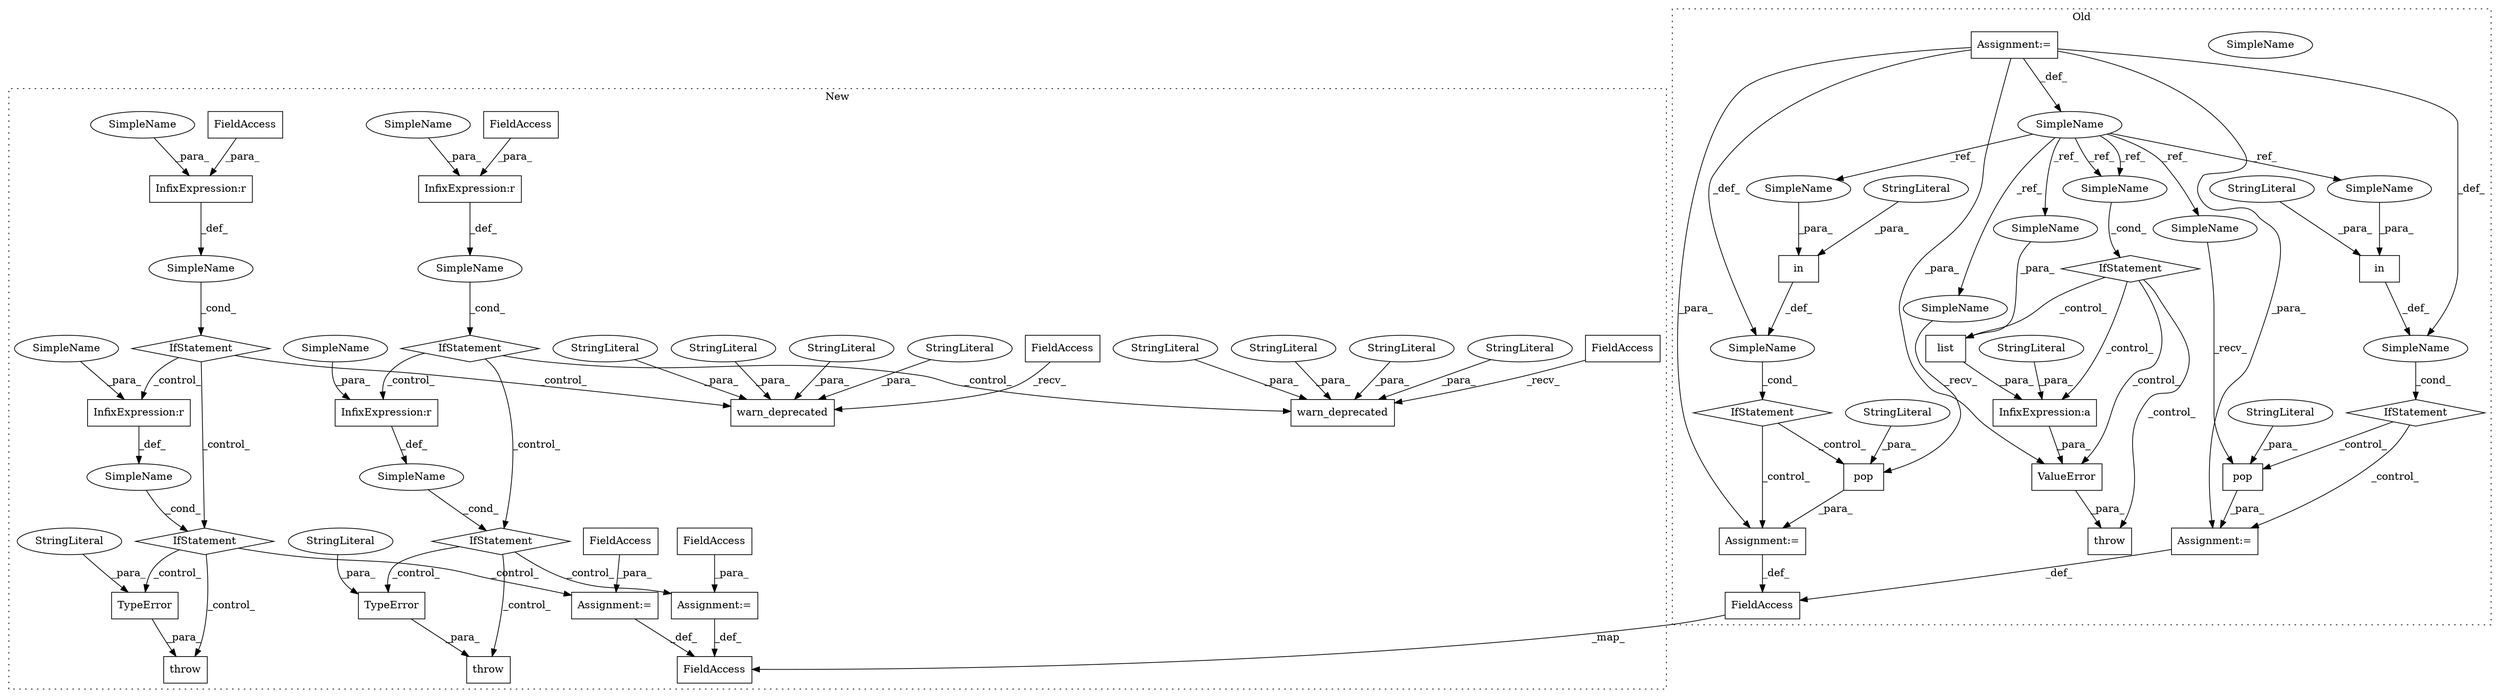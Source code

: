 digraph G {
subgraph cluster0 {
1 [label="pop" a="32" s="16875,16885" l="4,1" shape="box"];
5 [label="SimpleName" a="42" s="16827" l="2" shape="ellipse"];
6 [label="throw" a="53" s="16974" l="6" shape="box"];
7 [label="InfixExpression:a" a="27" s="17016" l="3" shape="box"];
8 [label="in" a="105" s="16843" l="12" shape="box"];
9 [label="SimpleName" a="42" s="16962" l="2" shape="ellipse"];
10 [label="in" a="105" s="16906" l="12" shape="box"];
11 [label="list" a="32" s="17019,17026" l="5,1" shape="box"];
12 [label="pop" a="32" s="16935,16945" l="4,1" shape="box"];
15 [label="SimpleName" a="42" s="" l="" shape="ellipse"];
16 [label="IfStatement" a="25" s="16898,16918" l="8,2" shape="diamond"];
21 [label="SimpleName" a="42" s="" l="" shape="ellipse"];
22 [label="IfStatement" a="25" s="16835,16855" l="8,2" shape="diamond"];
36 [label="ValueError" a="32" s="16980,17027" l="11,1" shape="box"];
37 [label="IfStatement" a="25" s="16958,16964" l="4,2" shape="diamond"];
38 [label="StringLiteral" a="45" s="16991" l="25" shape="ellipse"];
39 [label="StringLiteral" a="45" s="16939" l="6" shape="ellipse"];
40 [label="StringLiteral" a="45" s="16843" l="6" shape="ellipse"];
46 [label="Assignment:=" a="7" s="16827" l="2" shape="box"];
49 [label="StringLiteral" a="45" s="16906" l="6" shape="ellipse"];
52 [label="StringLiteral" a="45" s="16879" l="6" shape="ellipse"];
54 [label="Assignment:=" a="7" s="16871" l="1" shape="box"];
58 [label="Assignment:=" a="7" s="16931" l="1" shape="box"];
61 [label="FieldAccess" a="22" s="17888" l="25" shape="box"];
62 [label="SimpleName" a="42" s="16872" l="2" shape="ellipse"];
63 [label="SimpleName" a="42" s="17024" l="2" shape="ellipse"];
64 [label="SimpleName" a="42" s="16916" l="2" shape="ellipse"];
65 [label="SimpleName" a="42" s="16853" l="2" shape="ellipse"];
66 [label="SimpleName" a="42" s="16932" l="2" shape="ellipse"];
67 [label="SimpleName" a="42" s="16962" l="2" shape="ellipse"];
label = "Old";
style="dotted";
}
subgraph cluster1 {
2 [label="warn_deprecated" a="32" s="17410,17459" l="16,1" shape="box"];
3 [label="SimpleName" a="42" s="" l="" shape="ellipse"];
4 [label="throw" a="53" s="17495" l="6" shape="box"];
13 [label="InfixExpression:r" a="27" s="17475" l="4" shape="box"];
14 [label="InfixExpression:r" a="27" s="17375" l="4" shape="box"];
17 [label="FieldAccess" a="22" s="17393" l="10" shape="box"];
18 [label="SimpleName" a="42" s="" l="" shape="ellipse"];
19 [label="IfStatement" a="25" s="17468,17483" l="4,2" shape="diamond"];
20 [label="FieldAccess" a="22" s="17371" l="4" shape="box"];
23 [label="IfStatement" a="25" s="17367,17383" l="4,2" shape="diamond"];
24 [label="TypeError" a="32" s="17501,17546" l="10,1" shape="box"];
25 [label="InfixExpression:r" a="27" s="17253" l="4" shape="box"];
26 [label="SimpleName" a="42" s="" l="" shape="ellipse"];
27 [label="throw" a="53" s="17273" l="6" shape="box"];
28 [label="InfixExpression:r" a="27" s="17147" l="4" shape="box"];
29 [label="warn_deprecated" a="32" s="17182,17234" l="16,1" shape="box"];
30 [label="FieldAccess" a="22" s="17165" l="10" shape="box"];
31 [label="FieldAccess" a="22" s="17143" l="4" shape="box"];
32 [label="SimpleName" a="42" s="" l="" shape="ellipse"];
33 [label="IfStatement" a="25" s="17243,17261" l="4,2" shape="diamond"];
34 [label="TypeError" a="32" s="17279,17327" l="10,1" shape="box"];
35 [label="IfStatement" a="25" s="17139,17155" l="4,2" shape="diamond"];
41 [label="StringLiteral" a="45" s="17224" l="10" shape="ellipse"];
42 [label="StringLiteral" a="45" s="17441" l="7" shape="ellipse"];
43 [label="StringLiteral" a="45" s="17198" l="5" shape="ellipse"];
44 [label="StringLiteral" a="45" s="17511" l="35" shape="ellipse"];
45 [label="StringLiteral" a="45" s="17449" l="10" shape="ellipse"];
47 [label="Assignment:=" a="7" s="17350" l="1" shape="box"];
48 [label="FieldAccess" a="22" s="17351" l="4" shape="box"];
50 [label="StringLiteral" a="45" s="17289" l="38" shape="ellipse"];
51 [label="StringLiteral" a="45" s="17432" l="8" shape="ellipse"];
53 [label="StringLiteral" a="45" s="17204" l="8" shape="ellipse"];
55 [label="Assignment:=" a="7" s="17566" l="1" shape="box"];
56 [label="FieldAccess" a="22" s="17567" l="4" shape="box"];
57 [label="StringLiteral" a="45" s="17213" l="10" shape="ellipse"];
59 [label="StringLiteral" a="45" s="17426" l="5" shape="ellipse"];
60 [label="FieldAccess" a="22" s="18318" l="25" shape="box"];
68 [label="SimpleName" a="42" s="17257" l="4" shape="ellipse"];
69 [label="SimpleName" a="42" s="17479" l="4" shape="ellipse"];
70 [label="SimpleName" a="42" s="17151" l="4" shape="ellipse"];
71 [label="SimpleName" a="42" s="17379" l="4" shape="ellipse"];
label = "New";
style="dotted";
}
1 -> 54 [label="_para_"];
3 -> 23 [label="_cond_"];
5 -> 64 [label="_ref_"];
5 -> 66 [label="_ref_"];
5 -> 67 [label="_ref_"];
5 -> 67 [label="_ref_"];
5 -> 63 [label="_ref_"];
5 -> 62 [label="_ref_"];
5 -> 65 [label="_ref_"];
7 -> 36 [label="_para_"];
8 -> 21 [label="_def_"];
10 -> 15 [label="_def_"];
11 -> 7 [label="_para_"];
12 -> 58 [label="_para_"];
13 -> 18 [label="_def_"];
14 -> 3 [label="_def_"];
15 -> 16 [label="_cond_"];
16 -> 58 [label="_control_"];
16 -> 12 [label="_control_"];
17 -> 2 [label="_recv_"];
18 -> 19 [label="_cond_"];
19 -> 55 [label="_control_"];
19 -> 24 [label="_control_"];
19 -> 4 [label="_control_"];
20 -> 14 [label="_para_"];
21 -> 22 [label="_cond_"];
22 -> 54 [label="_control_"];
22 -> 1 [label="_control_"];
23 -> 19 [label="_control_"];
23 -> 13 [label="_control_"];
23 -> 2 [label="_control_"];
24 -> 4 [label="_para_"];
25 -> 32 [label="_def_"];
26 -> 35 [label="_cond_"];
28 -> 26 [label="_def_"];
30 -> 29 [label="_recv_"];
31 -> 28 [label="_para_"];
32 -> 33 [label="_cond_"];
33 -> 34 [label="_control_"];
33 -> 47 [label="_control_"];
33 -> 27 [label="_control_"];
34 -> 27 [label="_para_"];
35 -> 25 [label="_control_"];
35 -> 29 [label="_control_"];
35 -> 33 [label="_control_"];
36 -> 6 [label="_para_"];
37 -> 11 [label="_control_"];
37 -> 7 [label="_control_"];
37 -> 36 [label="_control_"];
37 -> 6 [label="_control_"];
38 -> 7 [label="_para_"];
39 -> 12 [label="_para_"];
40 -> 8 [label="_para_"];
41 -> 29 [label="_para_"];
42 -> 2 [label="_para_"];
43 -> 29 [label="_para_"];
44 -> 24 [label="_para_"];
45 -> 2 [label="_para_"];
46 -> 15 [label="_def_"];
46 -> 21 [label="_def_"];
46 -> 5 [label="_def_"];
46 -> 54 [label="_para_"];
46 -> 36 [label="_para_"];
46 -> 58 [label="_para_"];
47 -> 60 [label="_def_"];
48 -> 47 [label="_para_"];
49 -> 10 [label="_para_"];
50 -> 34 [label="_para_"];
51 -> 2 [label="_para_"];
52 -> 1 [label="_para_"];
53 -> 29 [label="_para_"];
54 -> 61 [label="_def_"];
55 -> 60 [label="_def_"];
56 -> 55 [label="_para_"];
57 -> 29 [label="_para_"];
58 -> 61 [label="_def_"];
59 -> 2 [label="_para_"];
61 -> 60 [label="_map_"];
62 -> 1 [label="_recv_"];
63 -> 11 [label="_para_"];
64 -> 10 [label="_para_"];
65 -> 8 [label="_para_"];
66 -> 12 [label="_recv_"];
67 -> 37 [label="_cond_"];
68 -> 25 [label="_para_"];
69 -> 13 [label="_para_"];
70 -> 28 [label="_para_"];
71 -> 14 [label="_para_"];
}